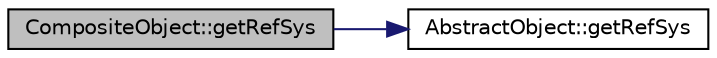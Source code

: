 digraph "CompositeObject::getRefSys"
{
  edge [fontname="Helvetica",fontsize="10",labelfontname="Helvetica",labelfontsize="10"];
  node [fontname="Helvetica",fontsize="10",shape=record];
  rankdir="LR";
  Node1 [label="CompositeObject::getRefSys",height=0.2,width=0.4,color="black", fillcolor="grey75", style="filled" fontcolor="black"];
  Node1 -> Node2 [color="midnightblue",fontsize="10",style="solid",fontname="Helvetica"];
  Node2 [label="AbstractObject::getRefSys",height=0.2,width=0.4,color="black", fillcolor="white", style="filled",URL="$classAbstractObject.html#a699b7bbe9185ea1695941ebce185a577"];
}
